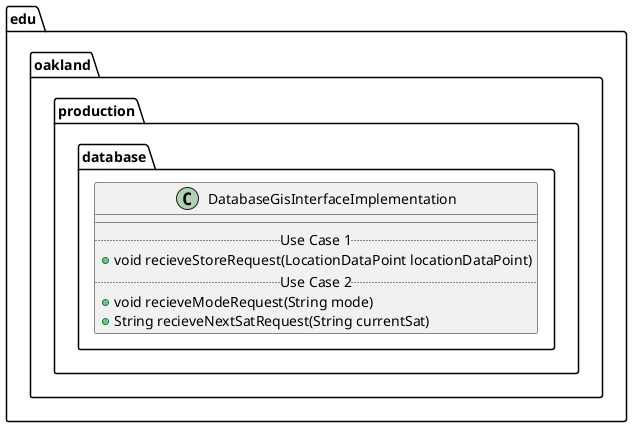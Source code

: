 @startuml DatabaseGisInterfaceImplementation

package edu.oakland.production.database {
    class DatabaseGisInterfaceImplementation {
        __
        .. Use Case 1 ..
        + void recieveStoreRequest(LocationDataPoint locationDataPoint)
        .. Use Case 2 ..
        + void recieveModeRequest(String mode)
        + String recieveNextSatRequest(String currentSat)
    }
}

@enduml
